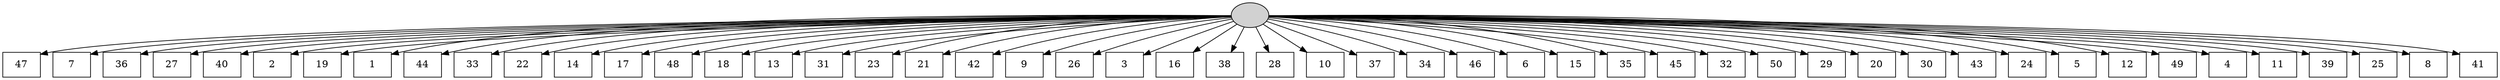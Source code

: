 digraph G {
0[style=filled, fillcolor=grey82, label=""];
1[shape=box,style=filled, fillcolor=white,label="47\n"];
2[shape=box,style=filled, fillcolor=white,label="7\n"];
3[shape=box,style=filled, fillcolor=white,label="36\n"];
4[shape=box,style=filled, fillcolor=white,label="27\n"];
5[shape=box,style=filled, fillcolor=white,label="40\n"];
6[shape=box,style=filled, fillcolor=white,label="2\n"];
7[shape=box,style=filled, fillcolor=white,label="19\n"];
8[shape=box,style=filled, fillcolor=white,label="1\n"];
9[shape=box,style=filled, fillcolor=white,label="44\n"];
10[shape=box,style=filled, fillcolor=white,label="33\n"];
11[shape=box,style=filled, fillcolor=white,label="22\n"];
12[shape=box,style=filled, fillcolor=white,label="14\n"];
13[shape=box,style=filled, fillcolor=white,label="17\n"];
14[shape=box,style=filled, fillcolor=white,label="48\n"];
15[shape=box,style=filled, fillcolor=white,label="18\n"];
16[shape=box,style=filled, fillcolor=white,label="13\n"];
17[shape=box,style=filled, fillcolor=white,label="31\n"];
18[shape=box,style=filled, fillcolor=white,label="23\n"];
19[shape=box,style=filled, fillcolor=white,label="21\n"];
20[shape=box,style=filled, fillcolor=white,label="42\n"];
21[shape=box,style=filled, fillcolor=white,label="9\n"];
22[shape=box,style=filled, fillcolor=white,label="26\n"];
23[shape=box,style=filled, fillcolor=white,label="3\n"];
24[shape=box,style=filled, fillcolor=white,label="16\n"];
25[shape=box,style=filled, fillcolor=white,label="38\n"];
26[shape=box,style=filled, fillcolor=white,label="28\n"];
27[shape=box,style=filled, fillcolor=white,label="10\n"];
28[shape=box,style=filled, fillcolor=white,label="37\n"];
29[shape=box,style=filled, fillcolor=white,label="34\n"];
30[shape=box,style=filled, fillcolor=white,label="46\n"];
31[shape=box,style=filled, fillcolor=white,label="6\n"];
32[shape=box,style=filled, fillcolor=white,label="15\n"];
33[shape=box,style=filled, fillcolor=white,label="35\n"];
34[shape=box,style=filled, fillcolor=white,label="45\n"];
35[shape=box,style=filled, fillcolor=white,label="32\n"];
36[shape=box,style=filled, fillcolor=white,label="50\n"];
37[shape=box,style=filled, fillcolor=white,label="29\n"];
38[shape=box,style=filled, fillcolor=white,label="20\n"];
39[shape=box,style=filled, fillcolor=white,label="30\n"];
40[shape=box,style=filled, fillcolor=white,label="43\n"];
41[shape=box,style=filled, fillcolor=white,label="24\n"];
42[shape=box,style=filled, fillcolor=white,label="5\n"];
43[shape=box,style=filled, fillcolor=white,label="12\n"];
44[shape=box,style=filled, fillcolor=white,label="49\n"];
45[shape=box,style=filled, fillcolor=white,label="4\n"];
46[shape=box,style=filled, fillcolor=white,label="11\n"];
47[shape=box,style=filled, fillcolor=white,label="39\n"];
48[shape=box,style=filled, fillcolor=white,label="25\n"];
49[shape=box,style=filled, fillcolor=white,label="8\n"];
50[shape=box,style=filled, fillcolor=white,label="41\n"];
0->1 ;
0->2 ;
0->3 ;
0->4 ;
0->5 ;
0->6 ;
0->7 ;
0->8 ;
0->9 ;
0->10 ;
0->11 ;
0->12 ;
0->13 ;
0->14 ;
0->15 ;
0->16 ;
0->17 ;
0->18 ;
0->19 ;
0->20 ;
0->21 ;
0->22 ;
0->23 ;
0->24 ;
0->25 ;
0->26 ;
0->27 ;
0->28 ;
0->29 ;
0->30 ;
0->31 ;
0->32 ;
0->33 ;
0->34 ;
0->35 ;
0->36 ;
0->37 ;
0->38 ;
0->39 ;
0->40 ;
0->41 ;
0->42 ;
0->43 ;
0->44 ;
0->45 ;
0->46 ;
0->47 ;
0->48 ;
0->49 ;
0->50 ;
}

